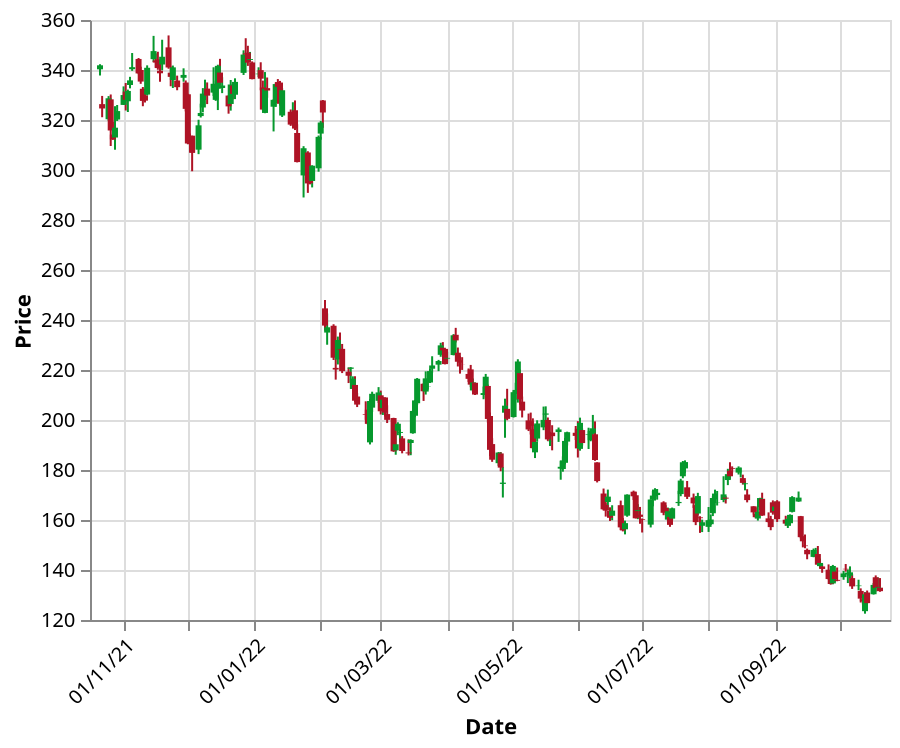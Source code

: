 {
  "$schema": "https://vega.github.io/schema/vega-lite/v5.json",
  "width": 400,
  "height": 300,
  "description": "S&P 500 Price data, 21/10/21 - 21/10/22",
  "data": {
    "values": [
      {
        "Date": "2021-10-21",
        "Open": 340.279999,
        "High": 342.309998,
        "Low": 337.799988,
        "Close": 341.880005,
        "Adj Close": 341.880005,
        "Volume": 16354400
      },
      {
        "Date": "2021-10-22",
        "Open": 326.350006,
        "High": 329.630005,
        "Low": 321.109985,
        "Close": 324.609985,
        "Adj Close": 324.609985,
        "Volume": 35224500
      },
      {
        "Date": "2021-10-25",
        "Open": 320.299988,
        "High": 329.559998,
        "Low": 319.720001,
        "Close": 328.690002,
        "Adj Close": 328.690002,
        "Volume": 38409000
      },
      {
        "Date": "2021-10-26",
        "Open": 328.26001,
        "High": 330.209991,
        "Low": 309.600006,
        "Close": 315.809998,
        "Adj Close": 315.809998,
        "Volume": 65654000
      },
      {
        "Date": "2021-10-27",
        "Open": 314.190002,
        "High": 319.25,
        "Low": 312.059998,
        "Close": 312.220001,
        "Adj Close": 312.220001,
        "Volume": 29971800
      },
      {
        "Date": "2021-10-28",
        "Open": 312.98999,
        "High": 325.519989,
        "Low": 308.109985,
        "Close": 316.920013,
        "Adj Close": 316.920013,
        "Volume": 50806800
      },
      {
        "Date": "2021-10-29",
        "Open": 320.190002,
        "High": 326,
        "Low": 319.600006,
        "Close": 323.570007,
        "Adj Close": 323.570007,
        "Volume": 37059400
      },
      {
        "Date": "2021-11-01",
        "Open": 326.040009,
        "High": 333.450012,
        "Low": 326,
        "Close": 329.980011,
        "Adj Close": 329.980011,
        "Volume": 31518900
      },
      {
        "Date": "2021-11-02",
        "Open": 331.380005,
        "High": 334.790009,
        "Low": 323.799988,
        "Close": 328.079987,
        "Adj Close": 328.079987,
        "Volume": 28353000
      },
      {
        "Date": "2021-11-03",
        "Open": 327.48999,
        "High": 332.149994,
        "Low": 323.200012,
        "Close": 331.619995,
        "Adj Close": 331.619995,
        "Volume": 20786500
      },
      {
        "Date": "2021-11-04",
        "Open": 334.01001,
        "High": 337.269989,
        "Low": 332.649994,
        "Close": 335.850006,
        "Adj Close": 335.850006,
        "Volume": 22495300
      },
      {
        "Date": "2021-11-05",
        "Open": 340.309998,
        "High": 346.790009,
        "Low": 339.640015,
        "Close": 341.130005,
        "Adj Close": 341.130005,
        "Volume": 26872800
      },
      {
        "Date": "2021-11-08",
        "Open": 344.420013,
        "High": 344.790009,
        "Low": 338.339996,
        "Close": 338.619995,
        "Adj Close": 338.619995,
        "Volume": 18342500
      },
      {
        "Date": "2021-11-09",
        "Open": 340,
        "High": 341.309998,
        "Low": 334.470001,
        "Close": 335.369995,
        "Adj Close": 335.369995,
        "Volume": 17556700
      },
      {
        "Date": "2021-11-10",
        "Open": 332.48999,
        "High": 333.190002,
        "Low": 325.51001,
        "Close": 327.640015,
        "Adj Close": 327.640015,
        "Volume": 21872600
      },
      {
        "Date": "2021-11-11",
        "Open": 329.820007,
        "High": 332.459991,
        "Low": 327,
        "Close": 327.73999,
        "Adj Close": 327.73999,
        "Volume": 12376600
      },
      {
        "Date": "2021-11-12",
        "Open": 330.179993,
        "High": 341.859985,
        "Low": 329.779999,
        "Close": 340.890015,
        "Adj Close": 340.890015,
        "Volume": 25414300
      },
      {
        "Date": "2021-11-15",
        "Open": 344.339996,
        "High": 353.649994,
        "Low": 343.200012,
        "Close": 347.559998,
        "Adj Close": 347.559998,
        "Volume": 25076600
      },
      {
        "Date": "2021-11-16",
        "Open": 343.829987,
        "High": 346.649994,
        "Low": 340.869995,
        "Close": 342.959991,
        "Adj Close": 342.959991,
        "Volume": 18181100
      },
      {
        "Date": "2021-11-17",
        "Open": 344.23999,
        "High": 347.299988,
        "Low": 340.100006,
        "Close": 340.769989,
        "Adj Close": 340.769989,
        "Volume": 13602800
      },
      {
        "Date": "2021-11-18",
        "Open": 339.720001,
        "High": 342.459991,
        "Low": 335.299988,
        "Close": 338.690002,
        "Adj Close": 338.690002,
        "Volume": 17487200
      },
      {
        "Date": "2021-11-19",
        "Open": 342.200012,
        "High": 352.100006,
        "Low": 339.899994,
        "Close": 345.299988,
        "Adj Close": 345.299988,
        "Volume": 26488500
      },
      {
        "Date": "2021-11-22",
        "Open": 349.049988,
        "High": 353.829987,
        "Low": 340.51001,
        "Close": 341.01001,
        "Adj Close": 341.01001,
        "Volume": 27116800
      },
      {
        "Date": "2021-11-23",
        "Open": 338.929993,
        "High": 341.399994,
        "Low": 333.5,
        "Close": 337.25,
        "Adj Close": 337.25,
        "Volume": 17225000
      },
      {
        "Date": "2021-11-24",
        "Open": 336,
        "High": 341.779999,
        "Low": 332.809998,
        "Close": 341.059998,
        "Adj Close": 341.059998,
        "Volume": 13566200
      },
      {
        "Date": "2021-11-26",
        "Open": 335.799988,
        "High": 337.75,
        "Low": 331.899994,
        "Close": 333.119995,
        "Adj Close": 333.119995,
        "Volume": 14750700
      },
      {
        "Date": "2021-11-29",
        "Open": 336.890015,
        "High": 340.670013,
        "Low": 335.309998,
        "Close": 338.029999,
        "Adj Close": 338.029999,
        "Volume": 16650900
      },
      {
        "Date": "2021-11-30",
        "Open": 335,
        "High": 335.809998,
        "Low": 323.429993,
        "Close": 324.459991,
        "Adj Close": 324.459991,
        "Volume": 25390000
      },
      {
        "Date": "2021-12-01",
        "Open": 330.290009,
        "High": 330.5,
        "Low": 310.290009,
        "Close": 310.600006,
        "Adj Close": 310.600006,
        "Volume": 30329600
      },
      {
        "Date": "2021-12-02",
        "Open": 311.399994,
        "High": 314.600006,
        "Low": 307.200012,
        "Close": 310.390015,
        "Adj Close": 310.390015,
        "Volume": 24396200
      },
      {
        "Date": "2021-12-03",
        "Open": 313.730011,
        "High": 313.75,
        "Low": 299.5,
        "Close": 306.839996,
        "Adj Close": 306.839996,
        "Volume": 27471000
      },
      {
        "Date": "2021-12-06",
        "Open": 308.130005,
        "High": 320.100006,
        "Low": 306.339996,
        "Close": 317.869995,
        "Adj Close": 317.869995,
        "Volume": 21758300
      },
      {
        "Date": "2021-12-07",
        "Open": 321.570007,
        "High": 326.540009,
        "Low": 321,
        "Close": 322.809998,
        "Adj Close": 322.809998,
        "Volume": 18794000
      },
      {
        "Date": "2021-12-08",
        "Open": 325,
        "High": 332.75,
        "Low": 323.070007,
        "Close": 330.559998,
        "Adj Close": 330.559998,
        "Volume": 19937700
      },
      {
        "Date": "2021-12-09",
        "Open": 329.540009,
        "High": 336.130005,
        "Low": 328,
        "Close": 329.820007,
        "Adj Close": 329.820007,
        "Volume": 16879200
      },
      {
        "Date": "2021-12-10",
        "Open": 332.559998,
        "High": 335.029999,
        "Low": 326.369995,
        "Close": 329.75,
        "Adj Close": 329.75,
        "Volume": 14528000
      },
      {
        "Date": "2021-12-13",
        "Open": 330.950012,
        "High": 341.089996,
        "Low": 329.589996,
        "Close": 334.48999,
        "Adj Close": 334.48999,
        "Volume": 22948700
      },
      {
        "Date": "2021-12-14",
        "Open": 328.049988,
        "High": 335.700012,
        "Low": 327.649994,
        "Close": 333.73999,
        "Adj Close": 333.73999,
        "Volume": 20461000
      },
      {
        "Date": "2021-12-15",
        "Open": 332.48999,
        "High": 342.109985,
        "Low": 323.980011,
        "Close": 341.660004,
        "Adj Close": 341.660004,
        "Volume": 24681300
      },
      {
        "Date": "2021-12-16",
        "Open": 338.980011,
        "High": 344.459991,
        "Low": 333.73999,
        "Close": 334.899994,
        "Adj Close": 334.899994,
        "Volume": 22635000
      },
      {
        "Date": "2021-12-17",
        "Open": 332.799988,
        "High": 337.109985,
        "Low": 330.75,
        "Close": 333.790009,
        "Adj Close": 333.790009,
        "Volume": 40012600
      },
      {
        "Date": "2021-12-20",
        "Open": 329.779999,
        "High": 329.899994,
        "Low": 322.529999,
        "Close": 325.450012,
        "Adj Close": 325.450012,
        "Volume": 17901800
      },
      {
        "Date": "2021-12-21",
        "Open": 326.410004,
        "High": 336,
        "Low": 323.75,
        "Close": 334.200012,
        "Adj Close": 334.200012,
        "Volume": 16116800
      },
      {
        "Date": "2021-12-22",
        "Open": 333.799988,
        "High": 334.51001,
        "Low": 328.26001,
        "Close": 330.450012,
        "Adj Close": 330.450012,
        "Volume": 16764600
      },
      {
        "Date": "2021-12-23",
        "Open": 330.100006,
        "High": 336.670013,
        "Low": 328.359985,
        "Close": 335.23999,
        "Adj Close": 335.23999,
        "Volume": 13987700
      },
      {
        "Date": "2021-12-27",
        "Open": 338.850006,
        "High": 347.869995,
        "Low": 338.01001,
        "Close": 346.179993,
        "Adj Close": 346.179993,
        "Volume": 17795000
      },
      {
        "Date": "2021-12-28",
        "Open": 346.630005,
        "High": 352.709991,
        "Low": 345.200012,
        "Close": 346.220001,
        "Adj Close": 346.220001,
        "Volume": 16637600
      },
      {
        "Date": "2021-12-29",
        "Open": 346.910004,
        "High": 349.690002,
        "Low": 341.640015,
        "Close": 342.940002,
        "Adj Close": 342.940002,
        "Volume": 10747000
      },
      {
        "Date": "2021-12-30",
        "Open": 344,
        "High": 347.230011,
        "Low": 343.220001,
        "Close": 344.359985,
        "Adj Close": 344.359985,
        "Volume": 10593300
      },
      {
        "Date": "2021-12-31",
        "Open": 343.019989,
        "High": 343.440002,
        "Low": 336.269989,
        "Close": 336.350006,
        "Adj Close": 336.350006,
        "Volume": 12870500
      },
      {
        "Date": "2022-01-03",
        "Open": 338.299988,
        "High": 341.079987,
        "Low": 337.190002,
        "Close": 338.540009,
        "Adj Close": 338.540009,
        "Volume": 14537900
      },
      {
        "Date": "2022-01-04",
        "Open": 339.950012,
        "High": 343.089996,
        "Low": 331.869995,
        "Close": 336.529999,
        "Adj Close": 336.529999,
        "Volume": 15998000
      },
      {
        "Date": "2022-01-05",
        "Open": 333.019989,
        "High": 335.76001,
        "Low": 323.839996,
        "Close": 324.170013,
        "Adj Close": 324.170013,
        "Volume": 20564500
      },
      {
        "Date": "2022-01-06",
        "Open": 322.820007,
        "High": 339.170013,
        "Low": 322.720001,
        "Close": 332.459991,
        "Adj Close": 332.459991,
        "Volume": 27962800
      },
      {
        "Date": "2022-01-07",
        "Open": 332.73999,
        "High": 337,
        "Low": 328.880005,
        "Close": 331.790009,
        "Adj Close": 331.790009,
        "Volume": 14722000
      },
      {
        "Date": "2022-01-10",
        "Open": 325.309998,
        "High": 328.339996,
        "Low": 315.429993,
        "Close": 328.070007,
        "Adj Close": 328.070007,
        "Volume": 24942400
      },
      {
        "Date": "2022-01-11",
        "Open": 326.779999,
        "High": 334.630005,
        "Low": 325.279999,
        "Close": 334.369995,
        "Adj Close": 334.369995,
        "Volume": 16226800
      },
      {
        "Date": "2022-01-12",
        "Open": 335.179993,
        "High": 336.369995,
        "Low": 330.029999,
        "Close": 333.26001,
        "Adj Close": 333.26001,
        "Volume": 14104900
      },
      {
        "Date": "2022-01-13",
        "Open": 334.980011,
        "High": 335.630005,
        "Low": 325.76001,
        "Close": 326.480011,
        "Adj Close": 326.480011,
        "Volume": 14797100
      },
      {
        "Date": "2022-01-14",
        "Open": 321.790009,
        "High": 332.730011,
        "Low": 321.209991,
        "Close": 331.899994,
        "Adj Close": 331.899994,
        "Volume": 16868500
      },
      {
        "Date": "2022-01-18",
        "Open": 323.290009,
        "High": 324.209991,
        "Low": 317.640015,
        "Close": 318.149994,
        "Adj Close": 318.149994,
        "Volume": 22645600
      },
      {
        "Date": "2022-01-19",
        "Open": 319.579987,
        "High": 327.100006,
        "Low": 319.329987,
        "Close": 319.589996,
        "Adj Close": 319.589996,
        "Volume": 20814700
      },
      {
        "Date": "2022-01-20",
        "Open": 323.899994,
        "High": 327.820007,
        "Low": 315.980011,
        "Close": 316.559998,
        "Adj Close": 316.559998,
        "Volume": 16925000
      },
      {
        "Date": "2022-01-21",
        "Open": 314.809998,
        "High": 318.309998,
        "Low": 303.040009,
        "Close": 303.170013,
        "Adj Close": 303.170013,
        "Volume": 28710700
      },
      {
        "Date": "2022-01-24",
        "Open": 297.839996,
        "High": 309.529999,
        "Low": 289.01001,
        "Close": 308.709991,
        "Adj Close": 308.709991,
        "Volume": 38878100
      },
      {
        "Date": "2022-01-25",
        "Open": 299.950012,
        "High": 306.230011,
        "Low": 297.579987,
        "Close": 300.149994,
        "Adj Close": 300.149994,
        "Volume": 25108500
      },
      {
        "Date": "2022-01-26",
        "Open": 307.01001,
        "High": 307.51001,
        "Low": 290.850006,
        "Close": 294.630005,
        "Adj Close": 294.630005,
        "Volume": 28348800
      },
      {
        "Date": "2022-01-27",
        "Open": 297.75,
        "High": 301.709991,
        "Low": 294.26001,
        "Close": 294.640015,
        "Adj Close": 294.640015,
        "Volume": 21629900
      },
      {
        "Date": "2022-01-28",
        "Open": 295.619995,
        "High": 301.899994,
        "Low": 293.029999,
        "Close": 301.709991,
        "Adj Close": 301.709991,
        "Volume": 21871600
      },
      {
        "Date": "2022-01-31",
        "Open": 300.679993,
        "High": 313.790009,
        "Low": 299.320007,
        "Close": 313.26001,
        "Adj Close": 313.26001,
        "Volume": 21579500
      },
      {
        "Date": "2022-02-01",
        "Open": 314.559998,
        "High": 319.660004,
        "Low": 312.119995,
        "Close": 319,
        "Adj Close": 319,
        "Volume": 18023800
      },
      {
        "Date": "2022-02-02",
        "Open": 327.820007,
        "High": 328,
        "Low": 316.869995,
        "Close": 323,
        "Adj Close": 323,
        "Volume": 58458300
      },
      {
        "Date": "2022-02-03",
        "Open": 244.649994,
        "High": 248,
        "Low": 235.75,
        "Close": 237.759995,
        "Adj Close": 237.759995,
        "Volume": 188119900
      },
      {
        "Date": "2022-02-04",
        "Open": 234.970001,
        "High": 242.610001,
        "Low": 230.110001,
        "Close": 237.089996,
        "Adj Close": 237.089996,
        "Volume": 89342200
      },
      {
        "Date": "2022-02-07",
        "Open": 237.699997,
        "High": 238.300003,
        "Low": 224.009995,
        "Close": 224.910004,
        "Adj Close": 224.910004,
        "Volume": 88613800
      },
      {
        "Date": "2022-02-08",
        "Open": 220.850006,
        "High": 225.770004,
        "Low": 216.149994,
        "Close": 220.179993,
        "Adj Close": 220.179993,
        "Volume": 94729700
      },
      {
        "Date": "2022-02-09",
        "Open": 224.199997,
        "High": 233.369995,
        "Low": 222.210007,
        "Close": 232,
        "Adj Close": 232,
        "Volume": 86563300
      },
      {
        "Date": "2022-02-10",
        "Open": 228.270004,
        "High": 235,
        "Low": 226.699997,
        "Close": 228.070007,
        "Adj Close": 228.070007,
        "Volume": 49310400
      },
      {
        "Date": "2022-02-11",
        "Open": 228.460007,
        "High": 230.419998,
        "Low": 218.770004,
        "Close": 219.550003,
        "Adj Close": 219.550003,
        "Volume": 46156900
      },
      {
        "Date": "2022-02-14",
        "Open": 219.309998,
        "High": 221,
        "Low": 214.779999,
        "Close": 217.699997,
        "Adj Close": 217.699997,
        "Volume": 38184000
      },
      {
        "Date": "2022-02-15",
        "Open": 220.470001,
        "High": 221.149994,
        "Low": 215.059998,
        "Close": 221,
        "Adj Close": 221,
        "Volume": 42685500
      },
      {
        "Date": "2022-02-16",
        "Open": 212.410004,
        "High": 217.460007,
        "Low": 212.360001,
        "Close": 216.539993,
        "Adj Close": 216.539993,
        "Volume": 45817500
      },
      {
        "Date": "2022-02-17",
        "Open": 214.020004,
        "High": 217.5,
        "Low": 207.160004,
        "Close": 207.710007,
        "Adj Close": 207.710007,
        "Volume": 38747500
      },
      {
        "Date": "2022-02-18",
        "Open": 209.389999,
        "High": 210.75,
        "Low": 205.179993,
        "Close": 206.160004,
        "Adj Close": 206.160004,
        "Volume": 37128400
      },
      {
        "Date": "2022-02-22",
        "Open": 202.339996,
        "High": 207.479996,
        "Low": 200.059998,
        "Close": 202.080002,
        "Adj Close": 202.080002,
        "Volume": 39852400
      },
      {
        "Date": "2022-02-23",
        "Open": 204.160004,
        "High": 206.940002,
        "Low": 198.050003,
        "Close": 198.449997,
        "Adj Close": 198.449997,
        "Volume": 44481400
      },
      {
        "Date": "2022-02-24",
        "Open": 191.059998,
        "High": 208.350006,
        "Low": 190.220001,
        "Close": 207.600006,
        "Adj Close": 207.600006,
        "Volume": 49957200
      },
      {
        "Date": "2022-02-25",
        "Open": 204.940002,
        "High": 211.320007,
        "Low": 203.179993,
        "Close": 210.479996,
        "Adj Close": 210.479996,
        "Volume": 37627600
      },
      {
        "Date": "2022-02-28",
        "Open": 207.679993,
        "High": 213.149994,
        "Low": 206.830002,
        "Close": 211.029999,
        "Adj Close": 211.029999,
        "Volume": 34239800
      },
      {
        "Date": "2022-03-01",
        "Open": 209.869995,
        "High": 211.75,
        "Low": 202.220001,
        "Close": 203.490005,
        "Adj Close": 203.490005,
        "Volume": 27094900
      },
      {
        "Date": "2022-03-02",
        "Open": 204.779999,
        "High": 209.149994,
        "Low": 202.020004,
        "Close": 208.110001,
        "Adj Close": 208.110001,
        "Volume": 29452100
      },
      {
        "Date": "2022-03-03",
        "Open": 209.020004,
        "High": 209.080002,
        "Low": 201.419998,
        "Close": 202.970001,
        "Adj Close": 202.970001,
        "Volume": 27263500
      },
      {
        "Date": "2022-03-04",
        "Open": 202.369995,
        "High": 205.889999,
        "Low": 198.789993,
        "Close": 200.059998,
        "Adj Close": 200.059998,
        "Volume": 32130900
      },
      {
        "Date": "2022-03-07",
        "Open": 200.789993,
        "High": 200.889999,
        "Low": 187.279999,
        "Close": 187.470001,
        "Adj Close": 187.470001,
        "Volume": 38560600
      },
      {
        "Date": "2022-03-08",
        "Open": 187.850006,
        "High": 196.699997,
        "Low": 186.110001,
        "Close": 190.289993,
        "Adj Close": 190.289993,
        "Volume": 37508100
      },
      {
        "Date": "2022-03-09",
        "Open": 195.740005,
        "High": 199.100006,
        "Low": 193.919998,
        "Close": 198.5,
        "Adj Close": 198.5,
        "Volume": 31894700
      },
      {
        "Date": "2022-03-10",
        "Open": 194.839996,
        "High": 196.279999,
        "Low": 191.070007,
        "Close": 195.210007,
        "Adj Close": 195.210007,
        "Volume": 24853000
      },
      {
        "Date": "2022-03-11",
        "Open": 192.639999,
        "High": 193.559998,
        "Low": 186.669998,
        "Close": 187.610001,
        "Adj Close": 187.610001,
        "Volume": 34694500
      },
      {
        "Date": "2022-03-14",
        "Open": 187.029999,
        "High": 192.289993,
        "Low": 185.820007,
        "Close": 186.630005,
        "Adj Close": 186.630005,
        "Volume": 31010500
      },
      {
        "Date": "2022-03-15",
        "Open": 190.800003,
        "High": 192.279999,
        "Low": 185.910004,
        "Close": 192.029999,
        "Adj Close": 192.029999,
        "Volume": 31721700
      },
      {
        "Date": "2022-03-16",
        "Open": 194.699997,
        "High": 203.729996,
        "Low": 194.520004,
        "Close": 203.630005,
        "Adj Close": 203.630005,
        "Volume": 40640300
      },
      {
        "Date": "2022-03-17",
        "Open": 201.699997,
        "High": 208.039993,
        "Low": 201.110001,
        "Close": 207.839996,
        "Adj Close": 207.839996,
        "Volume": 29499700
      },
      {
        "Date": "2022-03-18",
        "Open": 206.699997,
        "High": 216.800003,
        "Low": 206,
        "Close": 216.490005,
        "Adj Close": 216.490005,
        "Volume": 52128000
      },
      {
        "Date": "2022-03-21",
        "Open": 214.5,
        "High": 214.710007,
        "Low": 207.630005,
        "Close": 211.490005,
        "Adj Close": 211.490005,
        "Volume": 30142300
      },
      {
        "Date": "2022-03-22",
        "Open": 211.369995,
        "High": 219.460007,
        "Low": 210.179993,
        "Close": 216.649994,
        "Adj Close": 216.649994,
        "Volume": 31998800
      },
      {
        "Date": "2022-03-23",
        "Open": 213.330002,
        "High": 216.800003,
        "Low": 212.160004,
        "Close": 213.460007,
        "Adj Close": 213.460007,
        "Volume": 23717300
      },
      {
        "Date": "2022-03-24",
        "Open": 215,
        "High": 220.669998,
        "Low": 214.789993,
        "Close": 219.570007,
        "Adj Close": 219.570007,
        "Volume": 31502300
      },
      {
        "Date": "2022-03-25",
        "Open": 220.509995,
        "High": 225.5,
        "Low": 218.889999,
        "Close": 221.820007,
        "Adj Close": 221.820007,
        "Volume": 40039000
      },
      {
        "Date": "2022-03-28",
        "Open": 222.130005,
        "High": 224.039993,
        "Low": 219.539993,
        "Close": 223.589996,
        "Adj Close": 223.589996,
        "Volume": 26224100
      },
      {
        "Date": "2022-03-29",
        "Open": 226.070007,
        "High": 230.889999,
        "Low": 225.289993,
        "Close": 229.860001,
        "Adj Close": 229.860001,
        "Volume": 31417900
      },
      {
        "Date": "2022-03-30",
        "Open": 228.910004,
        "High": 231.149994,
        "Low": 226.710007,
        "Close": 227.850006,
        "Adj Close": 227.850006,
        "Volume": 25588000
      },
      {
        "Date": "2022-03-31",
        "Open": 228.449997,
        "High": 228.490005,
        "Low": 222.259995,
        "Close": 222.360001,
        "Adj Close": 222.360001,
        "Volume": 24192300
      },
      {
        "Date": "2022-04-01",
        "Open": 224.550003,
        "High": 227.279999,
        "Low": 222.699997,
        "Close": 224.850006,
        "Adj Close": 224.850006,
        "Volume": 19544800
      },
      {
        "Date": "2022-04-04",
        "Open": 225.979996,
        "High": 234.350006,
        "Low": 225.860001,
        "Close": 233.889999,
        "Adj Close": 233.889999,
        "Volume": 28054800
      },
      {
        "Date": "2022-04-05",
        "Open": 234.080002,
        "High": 236.860001,
        "Low": 231.020004,
        "Close": 231.839996,
        "Adj Close": 231.839996,
        "Volume": 29727200
      },
      {
        "Date": "2022-04-06",
        "Open": 226.910004,
        "High": 228.990005,
        "Low": 221.410004,
        "Close": 223.300003,
        "Adj Close": 223.300003,
        "Volume": 28995100
      },
      {
        "Date": "2022-04-07",
        "Open": 223.929993,
        "High": 225.520004,
        "Low": 218.559998,
        "Close": 222.949997,
        "Adj Close": 222.949997,
        "Volume": 21037200
      },
      {
        "Date": "2022-04-08",
        "Open": 222.380005,
        "High": 225.130005,
        "Low": 220.029999,
        "Close": 222.330002,
        "Adj Close": 222.330002,
        "Volume": 18375700
      },
      {
        "Date": "2022-04-11",
        "Open": 218.419998,
        "High": 220.610001,
        "Low": 215.220001,
        "Close": 216.460007,
        "Adj Close": 216.460007,
        "Volume": 20516600
      },
      {
        "Date": "2022-04-12",
        "Open": 220.240005,
        "High": 222.029999,
        "Low": 213.130005,
        "Close": 214.139999,
        "Adj Close": 214.139999,
        "Volume": 20128800
      },
      {
        "Date": "2022-04-13",
        "Open": 211.820007,
        "High": 216.610001,
        "Low": 211.330002,
        "Close": 214.990005,
        "Adj Close": 214.990005,
        "Volume": 19231800
      },
      {
        "Date": "2022-04-14",
        "Open": 214.889999,
        "High": 214.990005,
        "Low": 210,
        "Close": 210.179993,
        "Adj Close": 210.179993,
        "Volume": 18379500
      },
      {
        "Date": "2022-04-18",
        "Open": 210,
        "High": 213.380005,
        "Low": 208.300003,
        "Close": 210.770004,
        "Adj Close": 210.770004,
        "Volume": 16580800
      },
      {
        "Date": "2022-04-19",
        "Open": 210.520004,
        "High": 218.429993,
        "Low": 209,
        "Close": 217.309998,
        "Adj Close": 217.309998,
        "Volume": 20089900
      },
      {
        "Date": "2022-04-20",
        "Open": 213.610001,
        "High": 214.160004,
        "Low": 198.919998,
        "Close": 200.419998,
        "Adj Close": 200.419998,
        "Volume": 43036500
      },
      {
        "Date": "2022-04-21",
        "Open": 201.600006,
        "High": 202.970001,
        "Low": 185.580002,
        "Close": 188.070007,
        "Adj Close": 188.070007,
        "Volume": 49954100
      },
      {
        "Date": "2022-04-22",
        "Open": 190.369995,
        "High": 192.720001,
        "Low": 183.270004,
        "Close": 184.110001,
        "Adj Close": 184.110001,
        "Volume": 36426800
      },
      {
        "Date": "2022-04-25",
        "Open": 182.729996,
        "High": 187.179993,
        "Low": 181.660004,
        "Close": 186.990005,
        "Adj Close": 186.990005,
        "Volume": 29281100
      },
      {
        "Date": "2022-04-26",
        "Open": 186.630005,
        "High": 187.190002,
        "Low": 179.5,
        "Close": 180.949997,
        "Adj Close": 180.949997,
        "Volume": 31747400
      },
      {
        "Date": "2022-04-27",
        "Open": 174.429993,
        "High": 181.210007,
        "Low": 169,
        "Close": 174.949997,
        "Adj Close": 174.949997,
        "Volume": 71062900
      },
      {
        "Date": "2022-04-28",
        "Open": 202.919998,
        "High": 208.529999,
        "Low": 192.899994,
        "Close": 205.729996,
        "Adj Close": 205.729996,
        "Volume": 100890600
      },
      {
        "Date": "2022-04-29",
        "Open": 204.460007,
        "High": 212.479996,
        "Low": 199.899994,
        "Close": 200.470001,
        "Adj Close": 200.470001,
        "Volume": 49193400
      },
      {
        "Date": "2022-05-02",
        "Open": 201.169998,
        "High": 211.880005,
        "Low": 200.990005,
        "Close": 211.130005,
        "Adj Close": 211.130005,
        "Volume": 49915300
      },
      {
        "Date": "2022-05-03",
        "Open": 210.449997,
        "High": 214.899994,
        "Low": 208.089996,
        "Close": 212.029999,
        "Adj Close": 212.029999,
        "Volume": 41556300
      },
      {
        "Date": "2022-05-04",
        "Open": 210.649994,
        "High": 224.300003,
        "Low": 206.960007,
        "Close": 223.410004,
        "Adj Close": 223.410004,
        "Volume": 41375900
      },
      {
        "Date": "2022-05-05",
        "Open": 218.740005,
        "High": 220.169998,
        "Low": 206.160004,
        "Close": 208.279999,
        "Adj Close": 208.279999,
        "Volume": 41129200
      },
      {
        "Date": "2022-05-06",
        "Open": 207.339996,
        "High": 209.380005,
        "Low": 201.020004,
        "Close": 203.770004,
        "Adj Close": 203.770004,
        "Volume": 34747200
      },
      {
        "Date": "2022-05-09",
        "Open": 199.839996,
        "High": 202.570007,
        "Low": 195.580002,
        "Close": 196.210007,
        "Adj Close": 196.210007,
        "Volume": 36303200
      },
      {
        "Date": "2022-05-10",
        "Open": 199.509995,
        "High": 202.960007,
        "Low": 194.190002,
        "Close": 197.649994,
        "Adj Close": 197.649994,
        "Volume": 34452500
      },
      {
        "Date": "2022-05-11",
        "Open": 196.330002,
        "High": 200.669998,
        "Low": 188.270004,
        "Close": 188.740005,
        "Adj Close": 188.740005,
        "Volume": 31153400
      },
      {
        "Date": "2022-05-12",
        "Open": 187.059998,
        "High": 198.050003,
        "Low": 184.779999,
        "Close": 191.240005,
        "Adj Close": 191.240005,
        "Volume": 38262200
      },
      {
        "Date": "2022-05-13",
        "Open": 192.580002,
        "High": 199.889999,
        "Low": 191.279999,
        "Close": 198.619995,
        "Adj Close": 198.619995,
        "Volume": 24549800
      },
      {
        "Date": "2022-05-16",
        "Open": 197.050003,
        "High": 205.369995,
        "Low": 195.929993,
        "Close": 200.039993,
        "Adj Close": 200.039993,
        "Volume": 27112600
      },
      {
        "Date": "2022-05-17",
        "Open": 202.119995,
        "High": 205.460007,
        "Low": 198.360001,
        "Close": 202.619995,
        "Adj Close": 202.619995,
        "Volume": 24872700
      },
      {
        "Date": "2022-05-18",
        "Open": 200,
        "High": 201,
        "Low": 191.630005,
        "Close": 192.240005,
        "Adj Close": 192.240005,
        "Volume": 23960000
      },
      {
        "Date": "2022-05-19",
        "Open": 191.199997,
        "High": 195.289993,
        "Low": 189.600006,
        "Close": 191.289993,
        "Adj Close": 191.289993,
        "Volume": 24446900
      },
      {
        "Date": "2022-05-20",
        "Open": 194.970001,
        "High": 197.910004,
        "Low": 187.869995,
        "Close": 193.539993,
        "Adj Close": 193.539993,
        "Volume": 31465600
      },
      {
        "Date": "2022-05-23",
        "Open": 195.190002,
        "High": 196.990005,
        "Low": 191.240005,
        "Close": 196.229996,
        "Adj Close": 196.229996,
        "Volume": 25059200
      },
      {
        "Date": "2022-05-24",
        "Open": 180.550003,
        "High": 183.679993,
        "Low": 176.110001,
        "Close": 181.279999,
        "Adj Close": 181.279999,
        "Volume": 50406300
      },
      {
        "Date": "2022-05-25",
        "Open": 180.399994,
        "High": 185.449997,
        "Low": 179.320007,
        "Close": 183.830002,
        "Adj Close": 183.830002,
        "Volume": 28030200
      },
      {
        "Date": "2022-05-26",
        "Open": 182.880005,
        "High": 192.830002,
        "Low": 182.259995,
        "Close": 191.630005,
        "Adj Close": 191.630005,
        "Volume": 23056500
      },
      {
        "Date": "2022-05-27",
        "Open": 191.360001,
        "High": 195.330002,
        "Low": 189.800003,
        "Close": 195.130005,
        "Adj Close": 195.130005,
        "Volume": 22562700
      },
      {
        "Date": "2022-05-31",
        "Open": 194.889999,
        "High": 197.600006,
        "Low": 192.009995,
        "Close": 193.639999,
        "Adj Close": 193.639999,
        "Volume": 26131100
      },
      {
        "Date": "2022-06-01",
        "Open": 196.509995,
        "High": 199.529999,
        "Low": 185,
        "Close": 188.639999,
        "Adj Close": 188.639999,
        "Volume": 36623500
      },
      {
        "Date": "2022-06-02",
        "Open": 188.449997,
        "High": 200.940002,
        "Low": 187.729996,
        "Close": 198.860001,
        "Adj Close": 198.860001,
        "Volume": 31951600
      },
      {
        "Date": "2022-06-03",
        "Open": 195.979996,
        "High": 196.610001,
        "Low": 189.779999,
        "Close": 190.779999,
        "Adj Close": 190.779999,
        "Volume": 19465000
      },
      {
        "Date": "2022-06-06",
        "Open": 193.990005,
        "High": 196.919998,
        "Low": 188.399994,
        "Close": 194.25,
        "Adj Close": 194.25,
        "Volume": 30574200
      },
      {
        "Date": "2022-06-07",
        "Open": 191.929993,
        "High": 196.529999,
        "Low": 191.490005,
        "Close": 195.649994,
        "Adj Close": 195.649994,
        "Volume": 18828700
      },
      {
        "Date": "2022-06-08",
        "Open": 194.669998,
        "High": 202.029999,
        "Low": 194.410004,
        "Close": 196.639999,
        "Adj Close": 196.639999,
        "Volume": 22267200
      },
      {
        "Date": "2022-06-09",
        "Open": 194.279999,
        "High": 199.449997,
        "Low": 183.679993,
        "Close": 184,
        "Adj Close": 184,
        "Volume": 23501600
      },
      {
        "Date": "2022-06-10",
        "Open": 183.039993,
        "High": 183.100006,
        "Low": 175.020004,
        "Close": 175.570007,
        "Adj Close": 175.570007,
        "Volume": 27450800
      },
      {
        "Date": "2022-06-13",
        "Open": 170.589996,
        "High": 172.580002,
        "Low": 164.029999,
        "Close": 164.259995,
        "Adj Close": 164.259995,
        "Volume": 31749300
      },
      {
        "Date": "2022-06-14",
        "Open": 166.029999,
        "High": 166.75,
        "Low": 161.360001,
        "Close": 163.729996,
        "Adj Close": 163.729996,
        "Volume": 27244300
      },
      {
        "Date": "2022-06-15",
        "Open": 167.199997,
        "High": 172.160004,
        "Low": 163.979996,
        "Close": 169.350006,
        "Adj Close": 169.350006,
        "Volume": 30008300
      },
      {
        "Date": "2022-06-16",
        "Open": 163.720001,
        "High": 165.080002,
        "Low": 159.610001,
        "Close": 160.869995,
        "Adj Close": 160.869995,
        "Volume": 26944100
      },
      {
        "Date": "2022-06-17",
        "Open": 161.679993,
        "High": 165.899994,
        "Low": 159.899994,
        "Close": 163.740005,
        "Adj Close": 163.740005,
        "Volume": 31374200
      },
      {
        "Date": "2022-06-21",
        "Open": 165.929993,
        "High": 167.759995,
        "Low": 155.970001,
        "Close": 157.050003,
        "Adj Close": 157.050003,
        "Volume": 50724900
      },
      {
        "Date": "2022-06-22",
        "Open": 158.380005,
        "High": 160.789993,
        "Low": 155.440002,
        "Close": 155.850006,
        "Adj Close": 155.850006,
        "Volume": 47267800
      },
      {
        "Date": "2022-06-23",
        "Open": 156.270004,
        "High": 159.75,
        "Low": 154.25,
        "Close": 158.75,
        "Adj Close": 158.75,
        "Volume": 40499200
      },
      {
        "Date": "2022-06-24",
        "Open": 161.729996,
        "High": 170.25,
        "Low": 161.300003,
        "Close": 170.160004,
        "Adj Close": 170.160004,
        "Volume": 68736000
      },
      {
        "Date": "2022-06-27",
        "Open": 171.320007,
        "High": 171.75,
        "Low": 168.009995,
        "Close": 169.490005,
        "Adj Close": 169.490005,
        "Volume": 29174600
      },
      {
        "Date": "2022-06-28",
        "Open": 169.899994,
        "High": 171.300003,
        "Low": 160.610001,
        "Close": 160.679993,
        "Adj Close": 160.679993,
        "Volume": 27744500
      },
      {
        "Date": "2022-06-29",
        "Open": 163.570007,
        "High": 166.330002,
        "Low": 160.320007,
        "Close": 163.940002,
        "Adj Close": 163.940002,
        "Volume": 28595200
      },
      {
        "Date": "2022-06-30",
        "Open": 162.149994,
        "High": 165.229996,
        "Low": 158.490005,
        "Close": 161.25,
        "Adj Close": 161.25,
        "Volume": 35250600
      },
      {
        "Date": "2022-07-01",
        "Open": 160.309998,
        "High": 160.619995,
        "Low": 155,
        "Close": 160.029999,
        "Adj Close": 160.029999,
        "Volume": 31423900
      },
      {
        "Date": "2022-07-05",
        "Open": 158.139999,
        "High": 168.25,
        "Low": 157.020004,
        "Close": 168.190002,
        "Adj Close": 168.190002,
        "Volume": 28618600
      },
      {
        "Date": "2022-07-06",
        "Open": 168.199997,
        "High": 171.589996,
        "Low": 165.460007,
        "Close": 169.770004,
        "Adj Close": 169.770004,
        "Volume": 23085900
      },
      {
        "Date": "2022-07-07",
        "Open": 169.449997,
        "High": 172.720001,
        "Low": 167.779999,
        "Close": 172.190002,
        "Adj Close": 172.190002,
        "Volume": 24083400
      },
      {
        "Date": "2022-07-08",
        "Open": 169.979996,
        "High": 172.399994,
        "Low": 168.149994,
        "Close": 170.880005,
        "Adj Close": 170.880005,
        "Volume": 19249200
      },
      {
        "Date": "2022-07-11",
        "Open": 167.070007,
        "High": 167.490005,
        "Low": 161.910004,
        "Close": 162.880005,
        "Adj Close": 162.880005,
        "Volume": 21885600
      },
      {
        "Date": "2022-07-12",
        "Open": 164.800003,
        "High": 165.910004,
        "Low": 162.100006,
        "Close": 163.270004,
        "Adj Close": 163.270004,
        "Volume": 16639700
      },
      {
        "Date": "2022-07-13",
        "Open": 160.160004,
        "High": 164.979996,
        "Low": 159.610001,
        "Close": 163.490005,
        "Adj Close": 163.490005,
        "Volume": 16555100
      },
      {
        "Date": "2022-07-14",
        "Open": 161.220001,
        "High": 162.589996,
        "Low": 157.279999,
        "Close": 158.050003,
        "Adj Close": 158.050003,
        "Volume": 23765200
      },
      {
        "Date": "2022-07-15",
        "Open": 160.539993,
        "High": 164.979996,
        "Low": 159.820007,
        "Close": 164.699997,
        "Adj Close": 164.699997,
        "Volume": 23342800
      },
      {
        "Date": "2022-07-18",
        "Open": 166.75,
        "High": 171.690002,
        "Low": 165.639999,
        "Close": 167.229996,
        "Adj Close": 167.229996,
        "Volume": 23574300
      },
      {
        "Date": "2022-07-19",
        "Open": 170.369995,
        "High": 176.490005,
        "Low": 169.509995,
        "Close": 175.779999,
        "Adj Close": 175.779999,
        "Volume": 25933700
      },
      {
        "Date": "2022-07-20",
        "Open": 177.490005,
        "High": 183.600006,
        "Low": 176.699997,
        "Close": 183.089996,
        "Adj Close": 183.089996,
        "Volume": 24784300
      },
      {
        "Date": "2022-07-21",
        "Open": 180.630005,
        "High": 183.850006,
        "Low": 178.869995,
        "Close": 183.169998,
        "Adj Close": 183.169998,
        "Volume": 27195800
      },
      {
        "Date": "2022-07-22",
        "Open": 173.070007,
        "High": 175.600006,
        "Low": 168.410004,
        "Close": 169.270004,
        "Adj Close": 169.270004,
        "Volume": 42583900
      },
      {
        "Date": "2022-07-25",
        "Open": 169,
        "High": 170.570007,
        "Low": 164.809998,
        "Close": 166.649994,
        "Adj Close": 166.649994,
        "Volume": 26166300
      },
      {
        "Date": "2022-07-26",
        "Open": 165.940002,
        "High": 166,
        "Low": 157.949997,
        "Close": 159.149994,
        "Adj Close": 159.149994,
        "Volume": 28468400
      },
      {
        "Date": "2022-07-27",
        "Open": 162.589996,
        "High": 170.869995,
        "Low": 162.020004,
        "Close": 169.580002,
        "Adj Close": 169.580002,
        "Volume": 43846600
      },
      {
        "Date": "2022-07-28",
        "Open": 161.059998,
        "High": 161.509995,
        "Low": 154.850006,
        "Close": 160.720001,
        "Adj Close": 160.720001,
        "Volume": 73214300
      },
      {
        "Date": "2022-07-29",
        "Open": 157.690002,
        "High": 160.139999,
        "Low": 155.169998,
        "Close": 159.100006,
        "Adj Close": 159.100006,
        "Volume": 42065400
      },
      {
        "Date": "2022-08-01",
        "Open": 157.25,
        "High": 165.190002,
        "Low": 155.229996,
        "Close": 159.929993,
        "Adj Close": 159.929993,
        "Volume": 40596700
      },
      {
        "Date": "2022-08-02",
        "Open": 158.309998,
        "High": 162.240005,
        "Low": 158.009995,
        "Close": 160.190002,
        "Adj Close": 160.190002,
        "Volume": 27374500
      },
      {
        "Date": "2022-08-03",
        "Open": 162.690002,
        "High": 169.539993,
        "Low": 161.570007,
        "Close": 168.800003,
        "Adj Close": 168.800003,
        "Volume": 31721900
      },
      {
        "Date": "2022-08-04",
        "Open": 168.300003,
        "High": 172.149994,
        "Low": 166.800003,
        "Close": 170.570007,
        "Adj Close": 170.570007,
        "Volume": 23938200
      },
      {
        "Date": "2022-08-05",
        "Open": 166.990005,
        "High": 171.610001,
        "Low": 165.800003,
        "Close": 167.110001,
        "Adj Close": 167.110001,
        "Volume": 25832700
      },
      {
        "Date": "2022-08-08",
        "Open": 168,
        "High": 177.509995,
        "Low": 167.130005,
        "Close": 170.25,
        "Adj Close": 170.25,
        "Volume": 27299100
      },
      {
        "Date": "2022-08-09",
        "Open": 168.949997,
        "High": 169.529999,
        "Low": 166.600006,
        "Close": 168.529999,
        "Adj Close": 168.529999,
        "Volume": 18655100
      },
      {
        "Date": "2022-08-10",
        "Open": 175.990005,
        "High": 180.479996,
        "Low": 173.949997,
        "Close": 178.339996,
        "Adj Close": 178.339996,
        "Volume": 30262100
      },
      {
        "Date": "2022-08-11",
        "Open": 179.710007,
        "High": 183.100006,
        "Low": 176.369995,
        "Close": 177.490005,
        "Adj Close": 177.490005,
        "Volume": 24079100
      },
      {
        "Date": "2022-08-12",
        "Open": 180.809998,
        "High": 181.460007,
        "Low": 178.910004,
        "Close": 180.5,
        "Adj Close": 180.5,
        "Volume": 21274000
      },
      {
        "Date": "2022-08-15",
        "Open": 178.960007,
        "High": 181.440002,
        "Low": 178.199997,
        "Close": 180.889999,
        "Adj Close": 180.889999,
        "Volume": 15878700
      },
      {
        "Date": "2022-08-16",
        "Open": 179.440002,
        "High": 180.990005,
        "Low": 177.039993,
        "Close": 179.470001,
        "Adj Close": 179.470001,
        "Volume": 21156700
      },
      {
        "Date": "2022-08-17",
        "Open": 176.759995,
        "High": 178.139999,
        "Low": 174.169998,
        "Close": 174.850006,
        "Adj Close": 174.850006,
        "Volume": 20118100
      },
      {
        "Date": "2022-08-18",
        "Open": 174.339996,
        "High": 175.759995,
        "Low": 171.860001,
        "Close": 174.660004,
        "Adj Close": 174.660004,
        "Volume": 18844500
      },
      {
        "Date": "2022-08-19",
        "Open": 170.199997,
        "High": 172.320007,
        "Low": 167.050003,
        "Close": 167.960007,
        "Adj Close": 167.960007,
        "Volume": 26240800
      },
      {
        "Date": "2022-08-22",
        "Open": 165.490005,
        "High": 165.490005,
        "Low": 162.259995,
        "Close": 163.050003,
        "Adj Close": 163.050003,
        "Volume": 19499700
      },
      {
        "Date": "2022-08-23",
        "Open": 162.479996,
        "High": 165.050003,
        "Low": 160.699997,
        "Close": 161.110001,
        "Adj Close": 161.110001,
        "Volume": 18111800
      },
      {
        "Date": "2022-08-24",
        "Open": 160.600006,
        "High": 165.460007,
        "Low": 159.770004,
        "Close": 163.259995,
        "Adj Close": 163.259995,
        "Volume": 20891500
      },
      {
        "Date": "2022-08-25",
        "Open": 165.179993,
        "High": 168.880005,
        "Low": 164.020004,
        "Close": 168.779999,
        "Adj Close": 168.779999,
        "Volume": 15550500
      },
      {
        "Date": "2022-08-26",
        "Open": 168.479996,
        "High": 170.919998,
        "Low": 161.669998,
        "Close": 161.779999,
        "Adj Close": 161.779999,
        "Volume": 24023600
      },
      {
        "Date": "2022-08-29",
        "Open": 160.660004,
        "High": 163.050003,
        "Low": 159.009995,
        "Close": 159.169998,
        "Adj Close": 159.169998,
        "Volume": 20052700
      },
      {
        "Date": "2022-08-30",
        "Open": 160.350006,
        "High": 161.660004,
        "Low": 155.910004,
        "Close": 157.160004,
        "Adj Close": 157.160004,
        "Volume": 19567900
      },
      {
        "Date": "2022-08-31",
        "Open": 167.070007,
        "High": 167.839996,
        "Low": 162.139999,
        "Close": 162.929993,
        "Adj Close": 162.929993,
        "Volume": 40953000
      },
      {
        "Date": "2022-09-01",
        "Open": 163.580002,
        "High": 167.360001,
        "Low": 160.350006,
        "Close": 165.360001,
        "Adj Close": 165.360001,
        "Volume": 30145700
      },
      {
        "Date": "2022-09-02",
        "Open": 167.449997,
        "High": 167.929993,
        "Low": 159.220001,
        "Close": 160.320007,
        "Adj Close": 160.320007,
        "Volume": 22609100
      },
      {
        "Date": "2022-09-06",
        "Open": 160.100006,
        "High": 161.690002,
        "Low": 157.690002,
        "Close": 158.539993,
        "Adj Close": 158.539993,
        "Volume": 19339800
      },
      {
        "Date": "2022-09-07",
        "Open": 157.759995,
        "High": 160.960007,
        "Low": 156.809998,
        "Close": 160.389999,
        "Adj Close": 160.389999,
        "Volume": 16831200
      },
      {
        "Date": "2022-09-08",
        "Open": 158.710007,
        "High": 162.229996,
        "Low": 157.740005,
        "Close": 162.059998,
        "Adj Close": 162.059998,
        "Volume": 22530800
      },
      {
        "Date": "2022-09-09",
        "Open": 163.25,
        "High": 169.539993,
        "Low": 163.020004,
        "Close": 169.149994,
        "Adj Close": 169.149994,
        "Volume": 22086800
      },
      {
        "Date": "2022-09-12",
        "Open": 167.389999,
        "High": 171.389999,
        "Low": 167.279999,
        "Close": 168.960007,
        "Adj Close": 168.960007,
        "Volume": 23220400
      },
      {
        "Date": "2022-09-13",
        "Open": 161.539993,
        "High": 161.630005,
        "Low": 152.669998,
        "Close": 153.130005,
        "Adj Close": 153.130005,
        "Volume": 44444100
      },
      {
        "Date": "2022-09-14",
        "Open": 153.330002,
        "High": 153.539993,
        "Low": 149.050003,
        "Close": 151.470001,
        "Adj Close": 151.470001,
        "Volume": 43064200
      },
      {
        "Date": "2022-09-15",
        "Open": 149.800003,
        "High": 154.199997,
        "Low": 148.699997,
        "Close": 149.550003,
        "Adj Close": 149.550003,
        "Volume": 34606300
      },
      {
        "Date": "2022-09-16",
        "Open": 148.050003,
        "High": 148.580002,
        "Low": 144.289993,
        "Close": 146.289993,
        "Adj Close": 146.289993,
        "Volume": 40018700
      },
      {
        "Date": "2022-09-19",
        "Open": 145.240005,
        "High": 148.580002,
        "Low": 145.100006,
        "Close": 148.020004,
        "Adj Close": 148.020004,
        "Volume": 22169500
      },
      {
        "Date": "2022-09-20",
        "Open": 145.779999,
        "High": 148.839996,
        "Low": 145.220001,
        "Close": 146.089996,
        "Adj Close": 146.089996,
        "Volume": 23217400
      },
      {
        "Date": "2022-09-21",
        "Open": 146.389999,
        "High": 149.600006,
        "Low": 142,
        "Close": 142.119995,
        "Adj Close": 142.119995,
        "Volume": 38338600
      },
      {
        "Date": "2022-09-22",
        "Open": 141.550003,
        "High": 144.580002,
        "Low": 140.869995,
        "Close": 142.820007,
        "Adj Close": 142.820007,
        "Volume": 34418500
      },
      {
        "Date": "2022-09-23",
        "Open": 141.419998,
        "High": 142.619995,
        "Low": 138.889999,
        "Close": 140.410004,
        "Adj Close": 140.410004,
        "Volume": 31663300
      },
      {
        "Date": "2022-09-26",
        "Open": 140.119995,
        "High": 142.240005,
        "Low": 136.190002,
        "Close": 136.369995,
        "Adj Close": 136.369995,
        "Volume": 30497000
      },
      {
        "Date": "2022-09-27",
        "Open": 137.919998,
        "High": 139.419998,
        "Low": 134.119995,
        "Close": 134.399994,
        "Adj Close": 134.399994,
        "Volume": 30826500
      },
      {
        "Date": "2022-09-28",
        "Open": 134.619995,
        "High": 142.029999,
        "Low": 134.270004,
        "Close": 141.610001,
        "Adj Close": 141.610001,
        "Volume": 32658500
      },
      {
        "Date": "2022-09-29",
        "Open": 139.360001,
        "High": 139.839996,
        "Low": 135.199997,
        "Close": 136.410004,
        "Adj Close": 136.410004,
        "Volume": 38985400
      },
      {
        "Date": "2022-09-30",
        "Open": 136.050003,
        "High": 140.990005,
        "Low": 135.5,
        "Close": 135.679993,
        "Adj Close": 135.679993,
        "Volume": 33132400
      },
      {
        "Date": "2022-10-03",
        "Open": 137.139999,
        "High": 139.619995,
        "Low": 136.100006,
        "Close": 138.610001,
        "Adj Close": 138.610001,
        "Volume": 27723100
      },
      {
        "Date": "2022-10-04",
        "Open": 140.490005,
        "High": 142.389999,
        "Low": 139.339996,
        "Close": 140.279999,
        "Adj Close": 140.279999,
        "Volume": 34670700
      },
      {
        "Date": "2022-10-05",
        "Open": 138.240005,
        "High": 140.210007,
        "Low": 134.779999,
        "Close": 138.979996,
        "Adj Close": 138.979996,
        "Volume": 27979300
      },
      {
        "Date": "2022-10-06",
        "Open": 137.720001,
        "High": 141.449997,
        "Low": 136.600006,
        "Close": 139.070007,
        "Adj Close": 139.070007,
        "Volume": 36231100
      },
      {
        "Date": "2022-10-07",
        "Open": 136.759995,
        "High": 138.289993,
        "Low": 132.440002,
        "Close": 133.449997,
        "Adj Close": 133.449997,
        "Volume": 33179700
      },
      {
        "Date": "2022-10-10",
        "Open": 133.550003,
        "High": 136.110001,
        "Low": 131.869995,
        "Close": 133.789993,
        "Adj Close": 133.789993,
        "Volume": 24024000
      },
      {
        "Date": "2022-10-11",
        "Open": 131.619995,
        "High": 132.660004,
        "Low": 126.989998,
        "Close": 128.539993,
        "Adj Close": 128.539993,
        "Volume": 38481400
      },
      {
        "Date": "2022-10-12",
        "Open": 128.320007,
        "High": 129.669998,
        "Low": 126.25,
        "Close": 127.5,
        "Adj Close": 127.5,
        "Volume": 34605200
      },
      {
        "Date": "2022-10-13",
        "Open": 123.529999,
        "High": 131.139999,
        "Low": 122.529999,
        "Close": 130.289993,
        "Adj Close": 130.289993,
        "Volume": 34325700
      },
      {
        "Date": "2022-10-14",
        "Open": 131,
        "High": 131.789993,
        "Low": 126.519997,
        "Close": 126.760002,
        "Adj Close": 126.760002,
        "Volume": 23538600
      },
      {
        "Date": "2022-10-17",
        "Open": 130.300003,
        "High": 134.789993,
        "Low": 130.179993,
        "Close": 134.039993,
        "Adj Close": 134.039993,
        "Volume": 29612200
      },
      {
        "Date": "2022-10-18",
        "Open": 137.089996,
        "High": 137.839996,
        "Low": 131.399994,
        "Close": 132.800003,
        "Adj Close": 132.800003,
        "Volume": 25445000
      },
      {
        "Date": "2022-10-19",
        "Open": 132.889999,
        "High": 137,
        "Low": 132.220001,
        "Close": 133.229996,
        "Adj Close": 133.229996,
        "Volume": 30691000
      },
      {
        "Date": "2022-10-20",
        "Open": 132.929993,
        "High": 136.770004,
        "Low": 131.309998,
        "Close": 131.529999,
        "Adj Close": 131.529999,
        "Volume": 26181300
      }
    ]
  },
  "encoding": {
    "x": {
      "field": "Date",
      "type": "temporal",
      "title": "Date in 2022",
      "axis": {
        "format": "%d/%m/%y",
        "labelAngle": -45,
        "title": "Date"
      }
    },
    "y": {
      "type": "quantitative",
      "scale": {
        "zero": false
      },
      "axis": {
        "title": "Price"
      }
    },
    "color": {
      "condition": {
        "test": "datum.Open < datum.Close",
        "value": "#06982d"
      },
      "value": "#ae1325"
    }
  },
  "layer": [
    {
      "mark": "rule",
      "encoding": {
        "y": {
          "field": "Low"
        },
        "y2": {
          "field": "High"
        }
      }
    },
    {
      "mark": "bar",
      "encoding": {
        "y": {
          "field": "Open"
        },
        "y2": {
          "field": "Close"
        },
        "size": {
          "value": 3
        }
      }
    }
  ],
  "config": {}
}